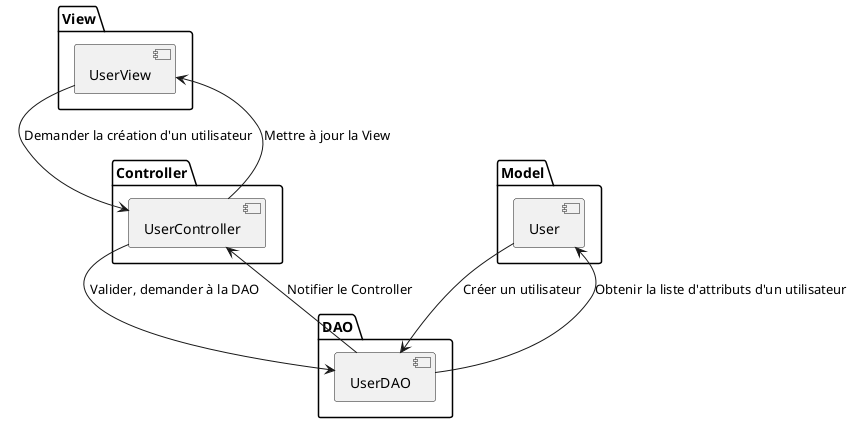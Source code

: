 @startuml
package View {
    [UserView] 
}

package Controller {
    [UserController] 
}

package Model {
    [User] 
}

package DAO {
    [UserDAO] 
}

[UserView] --> [UserController] : Demander la création d'un utilisateur
[UserController] --> [UserDAO] : Valider, demander à la DAO
[UserDAO] --> [User] : Obtenir la liste d'attributs d'un utilisateur
[User] --> [UserDAO] : Créer un utilisateur
[UserDAO] --> [UserController] : Notifier le Controller
[UserController] --> [UserView] : Mettre à jour la View 
@enduml